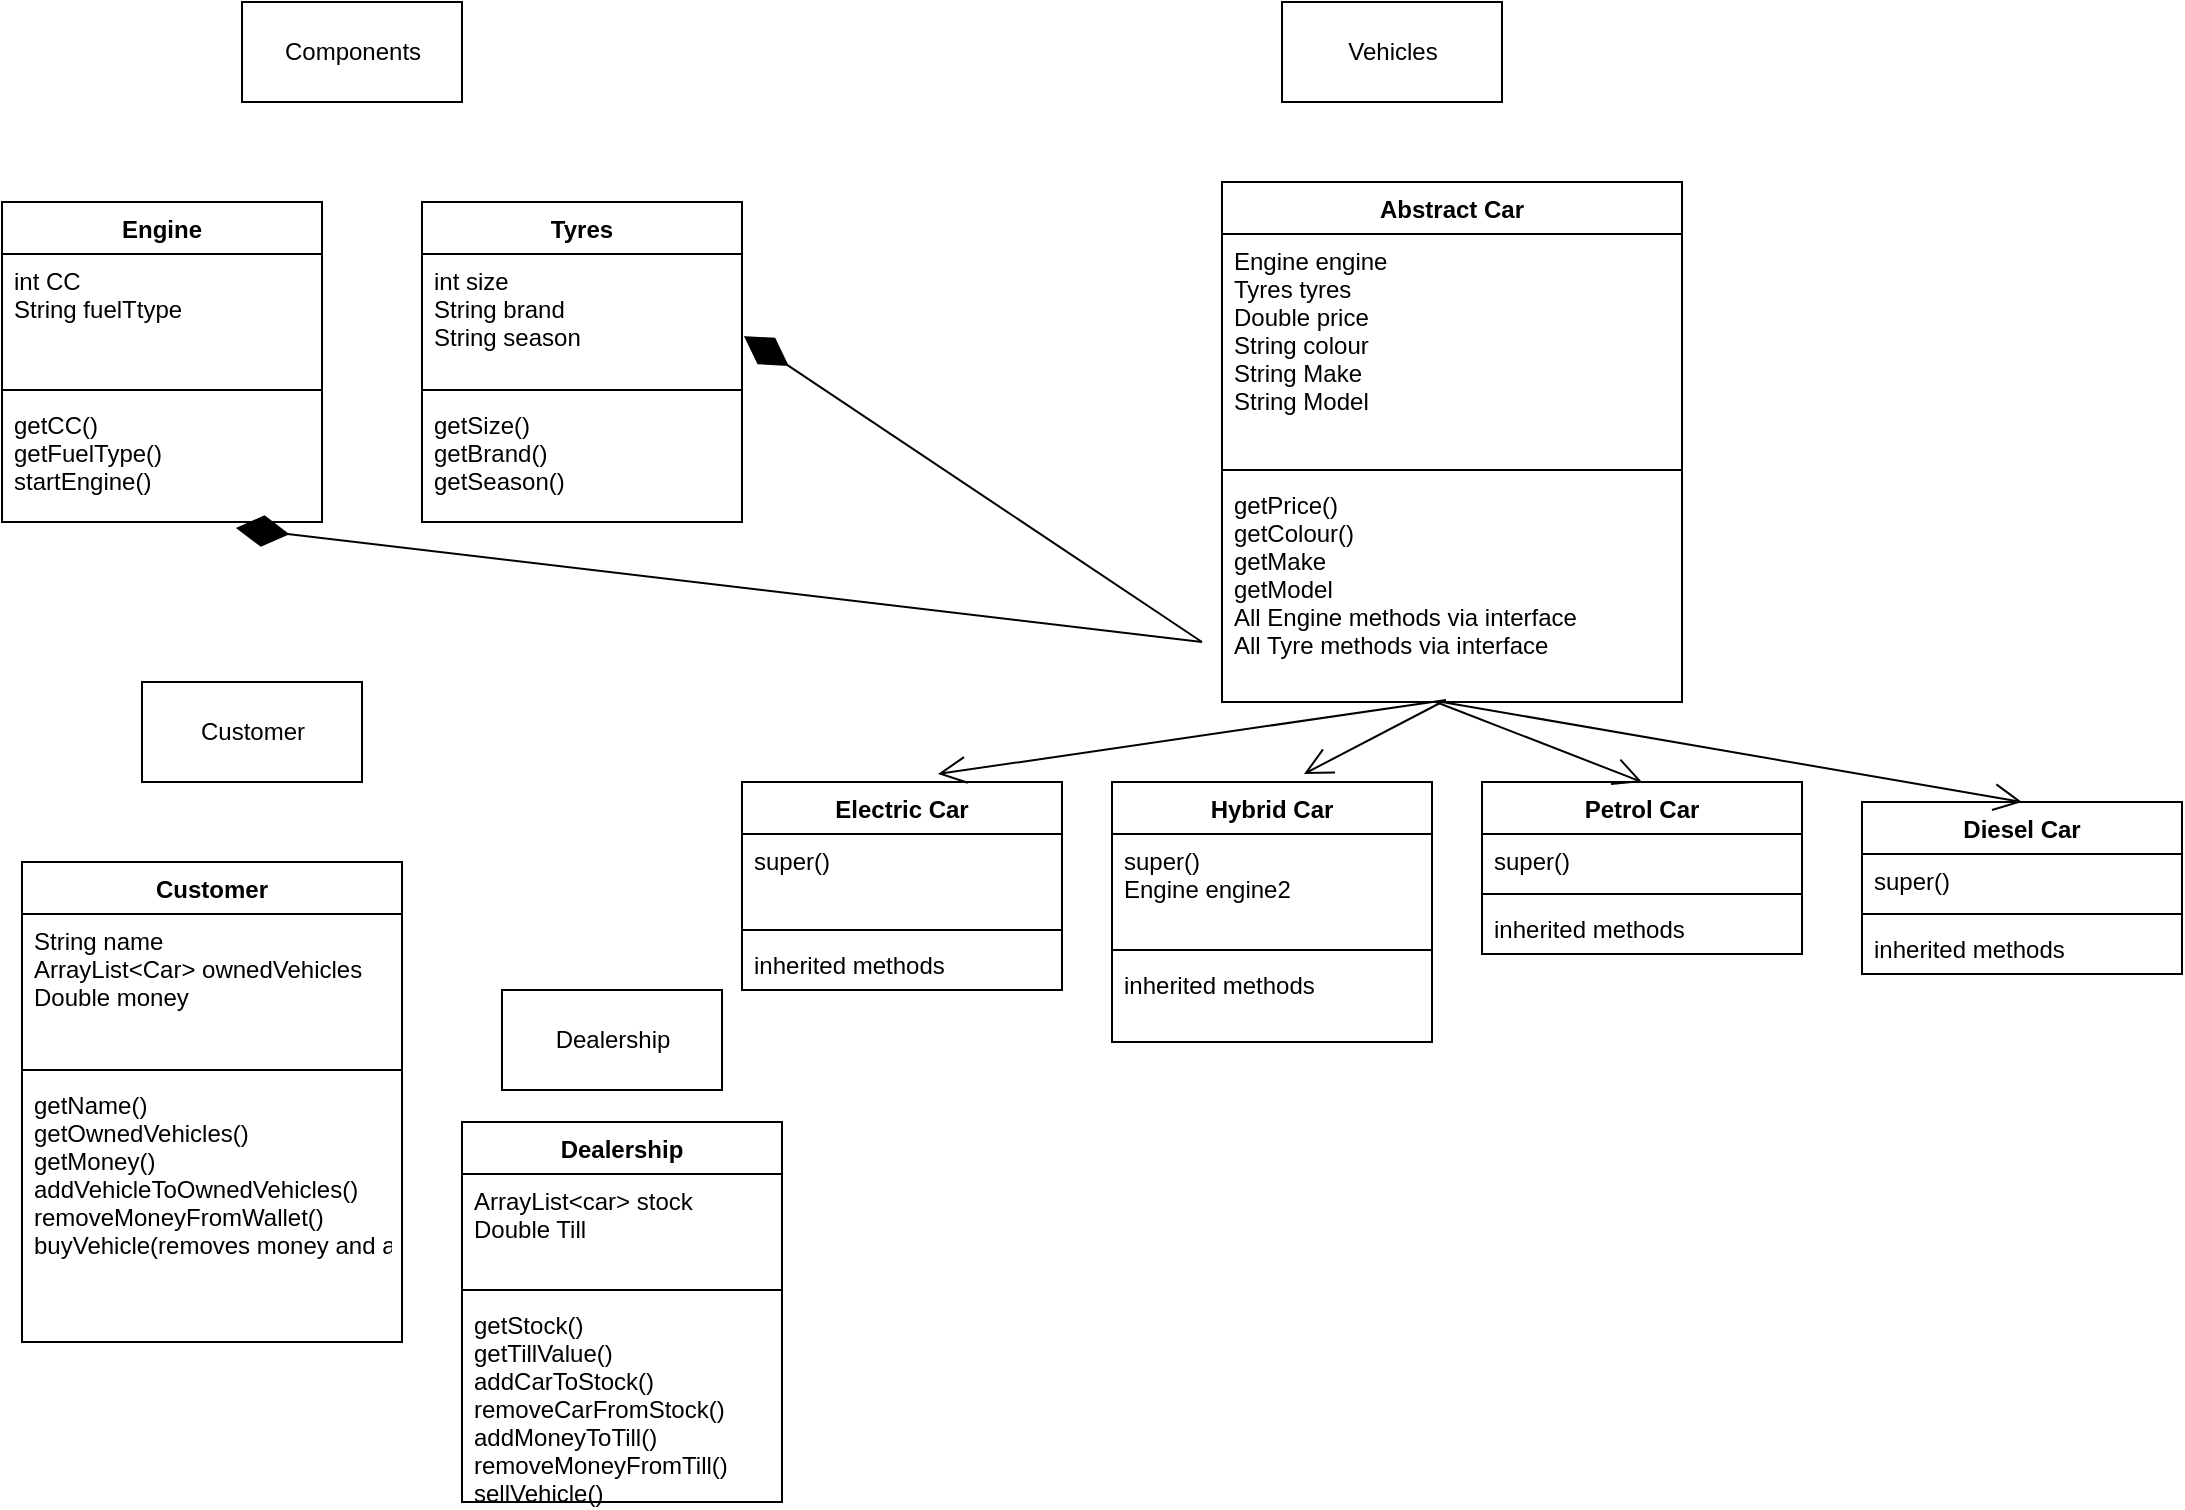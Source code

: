 <mxfile version="14.1.8" type="device"><diagram id="dlSv6H-nJpWKSRs14x-O" name="Page-1"><mxGraphModel dx="1186" dy="625" grid="1" gridSize="10" guides="1" tooltips="1" connect="1" arrows="1" fold="1" page="1" pageScale="1" pageWidth="1169" pageHeight="827" math="0" shadow="0"><root><mxCell id="0"/><mxCell id="1" parent="0"/><mxCell id="UtiJQgnGb_m3WHFirR2V-1" value="Engine" style="swimlane;fontStyle=1;align=center;verticalAlign=top;childLayout=stackLayout;horizontal=1;startSize=26;horizontalStack=0;resizeParent=1;resizeParentMax=0;resizeLast=0;collapsible=1;marginBottom=0;" vertex="1" parent="1"><mxGeometry x="30" y="110" width="160" height="160" as="geometry"/></mxCell><mxCell id="UtiJQgnGb_m3WHFirR2V-2" value="int CC&#10;String fuelTtype&#10;" style="text;strokeColor=none;fillColor=none;align=left;verticalAlign=top;spacingLeft=4;spacingRight=4;overflow=hidden;rotatable=0;points=[[0,0.5],[1,0.5]];portConstraint=eastwest;" vertex="1" parent="UtiJQgnGb_m3WHFirR2V-1"><mxGeometry y="26" width="160" height="64" as="geometry"/></mxCell><mxCell id="UtiJQgnGb_m3WHFirR2V-3" value="" style="line;strokeWidth=1;fillColor=none;align=left;verticalAlign=middle;spacingTop=-1;spacingLeft=3;spacingRight=3;rotatable=0;labelPosition=right;points=[];portConstraint=eastwest;" vertex="1" parent="UtiJQgnGb_m3WHFirR2V-1"><mxGeometry y="90" width="160" height="8" as="geometry"/></mxCell><mxCell id="UtiJQgnGb_m3WHFirR2V-4" value="getCC()&#10;getFuelType()&#10;startEngine()" style="text;strokeColor=none;fillColor=none;align=left;verticalAlign=top;spacingLeft=4;spacingRight=4;overflow=hidden;rotatable=0;points=[[0,0.5],[1,0.5]];portConstraint=eastwest;" vertex="1" parent="UtiJQgnGb_m3WHFirR2V-1"><mxGeometry y="98" width="160" height="62" as="geometry"/></mxCell><mxCell id="UtiJQgnGb_m3WHFirR2V-5" value="Components" style="html=1;" vertex="1" parent="1"><mxGeometry x="150" y="10" width="110" height="50" as="geometry"/></mxCell><mxCell id="UtiJQgnGb_m3WHFirR2V-6" value="Tyres" style="swimlane;fontStyle=1;align=center;verticalAlign=top;childLayout=stackLayout;horizontal=1;startSize=26;horizontalStack=0;resizeParent=1;resizeParentMax=0;resizeLast=0;collapsible=1;marginBottom=0;" vertex="1" parent="1"><mxGeometry x="240" y="110" width="160" height="160" as="geometry"/></mxCell><mxCell id="UtiJQgnGb_m3WHFirR2V-7" value="int size&#10;String brand&#10;String season" style="text;strokeColor=none;fillColor=none;align=left;verticalAlign=top;spacingLeft=4;spacingRight=4;overflow=hidden;rotatable=0;points=[[0,0.5],[1,0.5]];portConstraint=eastwest;" vertex="1" parent="UtiJQgnGb_m3WHFirR2V-6"><mxGeometry y="26" width="160" height="64" as="geometry"/></mxCell><mxCell id="UtiJQgnGb_m3WHFirR2V-8" value="" style="line;strokeWidth=1;fillColor=none;align=left;verticalAlign=middle;spacingTop=-1;spacingLeft=3;spacingRight=3;rotatable=0;labelPosition=right;points=[];portConstraint=eastwest;" vertex="1" parent="UtiJQgnGb_m3WHFirR2V-6"><mxGeometry y="90" width="160" height="8" as="geometry"/></mxCell><mxCell id="UtiJQgnGb_m3WHFirR2V-9" value="getSize()&#10;getBrand()&#10;getSeason()" style="text;strokeColor=none;fillColor=none;align=left;verticalAlign=top;spacingLeft=4;spacingRight=4;overflow=hidden;rotatable=0;points=[[0,0.5],[1,0.5]];portConstraint=eastwest;" vertex="1" parent="UtiJQgnGb_m3WHFirR2V-6"><mxGeometry y="98" width="160" height="62" as="geometry"/></mxCell><mxCell id="UtiJQgnGb_m3WHFirR2V-10" value="Vehicles" style="html=1;" vertex="1" parent="1"><mxGeometry x="670" y="10" width="110" height="50" as="geometry"/></mxCell><mxCell id="UtiJQgnGb_m3WHFirR2V-11" value="Abstract Car" style="swimlane;fontStyle=1;align=center;verticalAlign=top;childLayout=stackLayout;horizontal=1;startSize=26;horizontalStack=0;resizeParent=1;resizeParentMax=0;resizeLast=0;collapsible=1;marginBottom=0;" vertex="1" parent="1"><mxGeometry x="640" y="100" width="230" height="260" as="geometry"/></mxCell><mxCell id="UtiJQgnGb_m3WHFirR2V-12" value="Engine engine&#10;Tyres tyres&#10;Double price&#10;String colour&#10;String Make&#10;String Model" style="text;strokeColor=none;fillColor=none;align=left;verticalAlign=top;spacingLeft=4;spacingRight=4;overflow=hidden;rotatable=0;points=[[0,0.5],[1,0.5]];portConstraint=eastwest;" vertex="1" parent="UtiJQgnGb_m3WHFirR2V-11"><mxGeometry y="26" width="230" height="114" as="geometry"/></mxCell><mxCell id="UtiJQgnGb_m3WHFirR2V-13" value="" style="line;strokeWidth=1;fillColor=none;align=left;verticalAlign=middle;spacingTop=-1;spacingLeft=3;spacingRight=3;rotatable=0;labelPosition=right;points=[];portConstraint=eastwest;" vertex="1" parent="UtiJQgnGb_m3WHFirR2V-11"><mxGeometry y="140" width="230" height="8" as="geometry"/></mxCell><mxCell id="UtiJQgnGb_m3WHFirR2V-14" value="getPrice()&#10;getColour()&#10;getMake&#10;getModel&#10;All Engine methods via interface&#10;All Tyre methods via interface" style="text;strokeColor=none;fillColor=none;align=left;verticalAlign=top;spacingLeft=4;spacingRight=4;overflow=hidden;rotatable=0;points=[[0,0.5],[1,0.5]];portConstraint=eastwest;" vertex="1" parent="UtiJQgnGb_m3WHFirR2V-11"><mxGeometry y="148" width="230" height="112" as="geometry"/></mxCell><mxCell id="UtiJQgnGb_m3WHFirR2V-15" value="Customer" style="html=1;" vertex="1" parent="1"><mxGeometry x="100" y="350" width="110" height="50" as="geometry"/></mxCell><mxCell id="UtiJQgnGb_m3WHFirR2V-16" value="Electric Car" style="swimlane;fontStyle=1;align=center;verticalAlign=top;childLayout=stackLayout;horizontal=1;startSize=26;horizontalStack=0;resizeParent=1;resizeParentMax=0;resizeLast=0;collapsible=1;marginBottom=0;" vertex="1" parent="1"><mxGeometry x="400" y="400" width="160" height="104" as="geometry"/></mxCell><mxCell id="UtiJQgnGb_m3WHFirR2V-17" value="super()" style="text;strokeColor=none;fillColor=none;align=left;verticalAlign=top;spacingLeft=4;spacingRight=4;overflow=hidden;rotatable=0;points=[[0,0.5],[1,0.5]];portConstraint=eastwest;" vertex="1" parent="UtiJQgnGb_m3WHFirR2V-16"><mxGeometry y="26" width="160" height="44" as="geometry"/></mxCell><mxCell id="UtiJQgnGb_m3WHFirR2V-18" value="" style="line;strokeWidth=1;fillColor=none;align=left;verticalAlign=middle;spacingTop=-1;spacingLeft=3;spacingRight=3;rotatable=0;labelPosition=right;points=[];portConstraint=eastwest;" vertex="1" parent="UtiJQgnGb_m3WHFirR2V-16"><mxGeometry y="70" width="160" height="8" as="geometry"/></mxCell><mxCell id="UtiJQgnGb_m3WHFirR2V-19" value="inherited methods" style="text;strokeColor=none;fillColor=none;align=left;verticalAlign=top;spacingLeft=4;spacingRight=4;overflow=hidden;rotatable=0;points=[[0,0.5],[1,0.5]];portConstraint=eastwest;" vertex="1" parent="UtiJQgnGb_m3WHFirR2V-16"><mxGeometry y="78" width="160" height="26" as="geometry"/></mxCell><mxCell id="UtiJQgnGb_m3WHFirR2V-20" value="Hybrid Car" style="swimlane;fontStyle=1;align=center;verticalAlign=top;childLayout=stackLayout;horizontal=1;startSize=26;horizontalStack=0;resizeParent=1;resizeParentMax=0;resizeLast=0;collapsible=1;marginBottom=0;" vertex="1" parent="1"><mxGeometry x="585" y="400" width="160" height="130" as="geometry"/></mxCell><mxCell id="UtiJQgnGb_m3WHFirR2V-21" value="super()&#10;Engine engine2" style="text;strokeColor=none;fillColor=none;align=left;verticalAlign=top;spacingLeft=4;spacingRight=4;overflow=hidden;rotatable=0;points=[[0,0.5],[1,0.5]];portConstraint=eastwest;" vertex="1" parent="UtiJQgnGb_m3WHFirR2V-20"><mxGeometry y="26" width="160" height="54" as="geometry"/></mxCell><mxCell id="UtiJQgnGb_m3WHFirR2V-22" value="" style="line;strokeWidth=1;fillColor=none;align=left;verticalAlign=middle;spacingTop=-1;spacingLeft=3;spacingRight=3;rotatable=0;labelPosition=right;points=[];portConstraint=eastwest;" vertex="1" parent="UtiJQgnGb_m3WHFirR2V-20"><mxGeometry y="80" width="160" height="8" as="geometry"/></mxCell><mxCell id="UtiJQgnGb_m3WHFirR2V-23" value="inherited methods" style="text;strokeColor=none;fillColor=none;align=left;verticalAlign=top;spacingLeft=4;spacingRight=4;overflow=hidden;rotatable=0;points=[[0,0.5],[1,0.5]];portConstraint=eastwest;" vertex="1" parent="UtiJQgnGb_m3WHFirR2V-20"><mxGeometry y="88" width="160" height="42" as="geometry"/></mxCell><mxCell id="UtiJQgnGb_m3WHFirR2V-24" value="Diesel Car" style="swimlane;fontStyle=1;align=center;verticalAlign=top;childLayout=stackLayout;horizontal=1;startSize=26;horizontalStack=0;resizeParent=1;resizeParentMax=0;resizeLast=0;collapsible=1;marginBottom=0;" vertex="1" parent="1"><mxGeometry x="960" y="410" width="160" height="86" as="geometry"/></mxCell><mxCell id="UtiJQgnGb_m3WHFirR2V-25" value="super()" style="text;strokeColor=none;fillColor=none;align=left;verticalAlign=top;spacingLeft=4;spacingRight=4;overflow=hidden;rotatable=0;points=[[0,0.5],[1,0.5]];portConstraint=eastwest;" vertex="1" parent="UtiJQgnGb_m3WHFirR2V-24"><mxGeometry y="26" width="160" height="26" as="geometry"/></mxCell><mxCell id="UtiJQgnGb_m3WHFirR2V-26" value="" style="line;strokeWidth=1;fillColor=none;align=left;verticalAlign=middle;spacingTop=-1;spacingLeft=3;spacingRight=3;rotatable=0;labelPosition=right;points=[];portConstraint=eastwest;" vertex="1" parent="UtiJQgnGb_m3WHFirR2V-24"><mxGeometry y="52" width="160" height="8" as="geometry"/></mxCell><mxCell id="UtiJQgnGb_m3WHFirR2V-27" value="inherited methods" style="text;strokeColor=none;fillColor=none;align=left;verticalAlign=top;spacingLeft=4;spacingRight=4;overflow=hidden;rotatable=0;points=[[0,0.5],[1,0.5]];portConstraint=eastwest;" vertex="1" parent="UtiJQgnGb_m3WHFirR2V-24"><mxGeometry y="60" width="160" height="26" as="geometry"/></mxCell><mxCell id="UtiJQgnGb_m3WHFirR2V-28" value="Petrol Car" style="swimlane;fontStyle=1;align=center;verticalAlign=top;childLayout=stackLayout;horizontal=1;startSize=26;horizontalStack=0;resizeParent=1;resizeParentMax=0;resizeLast=0;collapsible=1;marginBottom=0;" vertex="1" parent="1"><mxGeometry x="770" y="400" width="160" height="86" as="geometry"/></mxCell><mxCell id="UtiJQgnGb_m3WHFirR2V-29" value="super()" style="text;strokeColor=none;fillColor=none;align=left;verticalAlign=top;spacingLeft=4;spacingRight=4;overflow=hidden;rotatable=0;points=[[0,0.5],[1,0.5]];portConstraint=eastwest;" vertex="1" parent="UtiJQgnGb_m3WHFirR2V-28"><mxGeometry y="26" width="160" height="26" as="geometry"/></mxCell><mxCell id="UtiJQgnGb_m3WHFirR2V-30" value="" style="line;strokeWidth=1;fillColor=none;align=left;verticalAlign=middle;spacingTop=-1;spacingLeft=3;spacingRight=3;rotatable=0;labelPosition=right;points=[];portConstraint=eastwest;" vertex="1" parent="UtiJQgnGb_m3WHFirR2V-28"><mxGeometry y="52" width="160" height="8" as="geometry"/></mxCell><mxCell id="UtiJQgnGb_m3WHFirR2V-31" value="inherited methods" style="text;strokeColor=none;fillColor=none;align=left;verticalAlign=top;spacingLeft=4;spacingRight=4;overflow=hidden;rotatable=0;points=[[0,0.5],[1,0.5]];portConstraint=eastwest;" vertex="1" parent="UtiJQgnGb_m3WHFirR2V-28"><mxGeometry y="60" width="160" height="26" as="geometry"/></mxCell><mxCell id="UtiJQgnGb_m3WHFirR2V-32" value="Customer" style="swimlane;fontStyle=1;align=center;verticalAlign=top;childLayout=stackLayout;horizontal=1;startSize=26;horizontalStack=0;resizeParent=1;resizeParentMax=0;resizeLast=0;collapsible=1;marginBottom=0;" vertex="1" parent="1"><mxGeometry x="40" y="440" width="190" height="240" as="geometry"/></mxCell><mxCell id="UtiJQgnGb_m3WHFirR2V-33" value="String name&#10;ArrayList&lt;Car&gt; ownedVehicles&#10;Double money" style="text;strokeColor=none;fillColor=none;align=left;verticalAlign=top;spacingLeft=4;spacingRight=4;overflow=hidden;rotatable=0;points=[[0,0.5],[1,0.5]];portConstraint=eastwest;" vertex="1" parent="UtiJQgnGb_m3WHFirR2V-32"><mxGeometry y="26" width="190" height="74" as="geometry"/></mxCell><mxCell id="UtiJQgnGb_m3WHFirR2V-34" value="" style="line;strokeWidth=1;fillColor=none;align=left;verticalAlign=middle;spacingTop=-1;spacingLeft=3;spacingRight=3;rotatable=0;labelPosition=right;points=[];portConstraint=eastwest;" vertex="1" parent="UtiJQgnGb_m3WHFirR2V-32"><mxGeometry y="100" width="190" height="8" as="geometry"/></mxCell><mxCell id="UtiJQgnGb_m3WHFirR2V-35" value="getName()&#10;getOwnedVehicles()&#10;getMoney()&#10;addVehicleToOwnedVehicles()&#10;removeMoneyFromWallet()&#10;buyVehicle(removes money and adds to ownedVehicles)" style="text;strokeColor=none;fillColor=none;align=left;verticalAlign=top;spacingLeft=4;spacingRight=4;overflow=hidden;rotatable=0;points=[[0,0.5],[1,0.5]];portConstraint=eastwest;" vertex="1" parent="UtiJQgnGb_m3WHFirR2V-32"><mxGeometry y="108" width="190" height="132" as="geometry"/></mxCell><mxCell id="UtiJQgnGb_m3WHFirR2V-36" value="Dealership" style="html=1;" vertex="1" parent="1"><mxGeometry x="280" y="504" width="110" height="50" as="geometry"/></mxCell><mxCell id="UtiJQgnGb_m3WHFirR2V-37" value="Dealership" style="swimlane;fontStyle=1;align=center;verticalAlign=top;childLayout=stackLayout;horizontal=1;startSize=26;horizontalStack=0;resizeParent=1;resizeParentMax=0;resizeLast=0;collapsible=1;marginBottom=0;" vertex="1" parent="1"><mxGeometry x="260" y="570" width="160" height="190" as="geometry"/></mxCell><mxCell id="UtiJQgnGb_m3WHFirR2V-38" value="ArrayList&lt;car&gt; stock&#10;Double Till" style="text;strokeColor=none;fillColor=none;align=left;verticalAlign=top;spacingLeft=4;spacingRight=4;overflow=hidden;rotatable=0;points=[[0,0.5],[1,0.5]];portConstraint=eastwest;" vertex="1" parent="UtiJQgnGb_m3WHFirR2V-37"><mxGeometry y="26" width="160" height="54" as="geometry"/></mxCell><mxCell id="UtiJQgnGb_m3WHFirR2V-39" value="" style="line;strokeWidth=1;fillColor=none;align=left;verticalAlign=middle;spacingTop=-1;spacingLeft=3;spacingRight=3;rotatable=0;labelPosition=right;points=[];portConstraint=eastwest;" vertex="1" parent="UtiJQgnGb_m3WHFirR2V-37"><mxGeometry y="80" width="160" height="8" as="geometry"/></mxCell><mxCell id="UtiJQgnGb_m3WHFirR2V-40" value="getStock()&#10;getTillValue()&#10;addCarToStock()&#10;removeCarFromStock()&#10;addMoneyToTill()&#10;removeMoneyFromTill()&#10;sellVehicle()" style="text;strokeColor=none;fillColor=none;align=left;verticalAlign=top;spacingLeft=4;spacingRight=4;overflow=hidden;rotatable=0;points=[[0,0.5],[1,0.5]];portConstraint=eastwest;" vertex="1" parent="UtiJQgnGb_m3WHFirR2V-37"><mxGeometry y="88" width="160" height="102" as="geometry"/></mxCell><mxCell id="UtiJQgnGb_m3WHFirR2V-41" value="" style="endArrow=diamondThin;endFill=1;endSize=24;html=1;entryX=1.006;entryY=0.641;entryDx=0;entryDy=0;entryPerimeter=0;" edge="1" parent="1" target="UtiJQgnGb_m3WHFirR2V-7"><mxGeometry width="160" relative="1" as="geometry"><mxPoint x="630" y="330" as="sourcePoint"/><mxPoint x="580" y="330" as="targetPoint"/></mxGeometry></mxCell><mxCell id="UtiJQgnGb_m3WHFirR2V-42" value="" style="endArrow=diamondThin;endFill=1;endSize=24;html=1;entryX=0.731;entryY=1.048;entryDx=0;entryDy=0;entryPerimeter=0;" edge="1" parent="1" target="UtiJQgnGb_m3WHFirR2V-4"><mxGeometry width="160" relative="1" as="geometry"><mxPoint x="630" y="330" as="sourcePoint"/><mxPoint x="580" y="330" as="targetPoint"/></mxGeometry></mxCell><mxCell id="UtiJQgnGb_m3WHFirR2V-43" value="" style="endArrow=open;endFill=1;endSize=12;html=1;exitX=0.487;exitY=0.991;exitDx=0;exitDy=0;exitPerimeter=0;" edge="1" parent="1" source="UtiJQgnGb_m3WHFirR2V-14"><mxGeometry width="160" relative="1" as="geometry"><mxPoint x="420" y="330" as="sourcePoint"/><mxPoint x="498" y="396" as="targetPoint"/></mxGeometry></mxCell><mxCell id="UtiJQgnGb_m3WHFirR2V-44" value="" style="endArrow=open;endFill=1;endSize=12;html=1;entryX=0.6;entryY=-0.031;entryDx=0;entryDy=0;entryPerimeter=0;" edge="1" parent="1" target="UtiJQgnGb_m3WHFirR2V-20"><mxGeometry width="160" relative="1" as="geometry"><mxPoint x="750" y="360" as="sourcePoint"/><mxPoint x="580" y="330" as="targetPoint"/></mxGeometry></mxCell><mxCell id="UtiJQgnGb_m3WHFirR2V-45" value="" style="endArrow=open;endFill=1;endSize=12;html=1;exitX=0.465;exitY=1;exitDx=0;exitDy=0;exitPerimeter=0;entryX=0.5;entryY=0;entryDx=0;entryDy=0;" edge="1" parent="1" source="UtiJQgnGb_m3WHFirR2V-14" target="UtiJQgnGb_m3WHFirR2V-28"><mxGeometry width="160" relative="1" as="geometry"><mxPoint x="420" y="330" as="sourcePoint"/><mxPoint x="580" y="330" as="targetPoint"/></mxGeometry></mxCell><mxCell id="UtiJQgnGb_m3WHFirR2V-46" value="" style="endArrow=open;endFill=1;endSize=12;html=1;entryX=0.5;entryY=0;entryDx=0;entryDy=0;" edge="1" parent="1" target="UtiJQgnGb_m3WHFirR2V-24"><mxGeometry width="160" relative="1" as="geometry"><mxPoint x="750" y="360" as="sourcePoint"/><mxPoint x="580" y="330" as="targetPoint"/></mxGeometry></mxCell></root></mxGraphModel></diagram></mxfile>